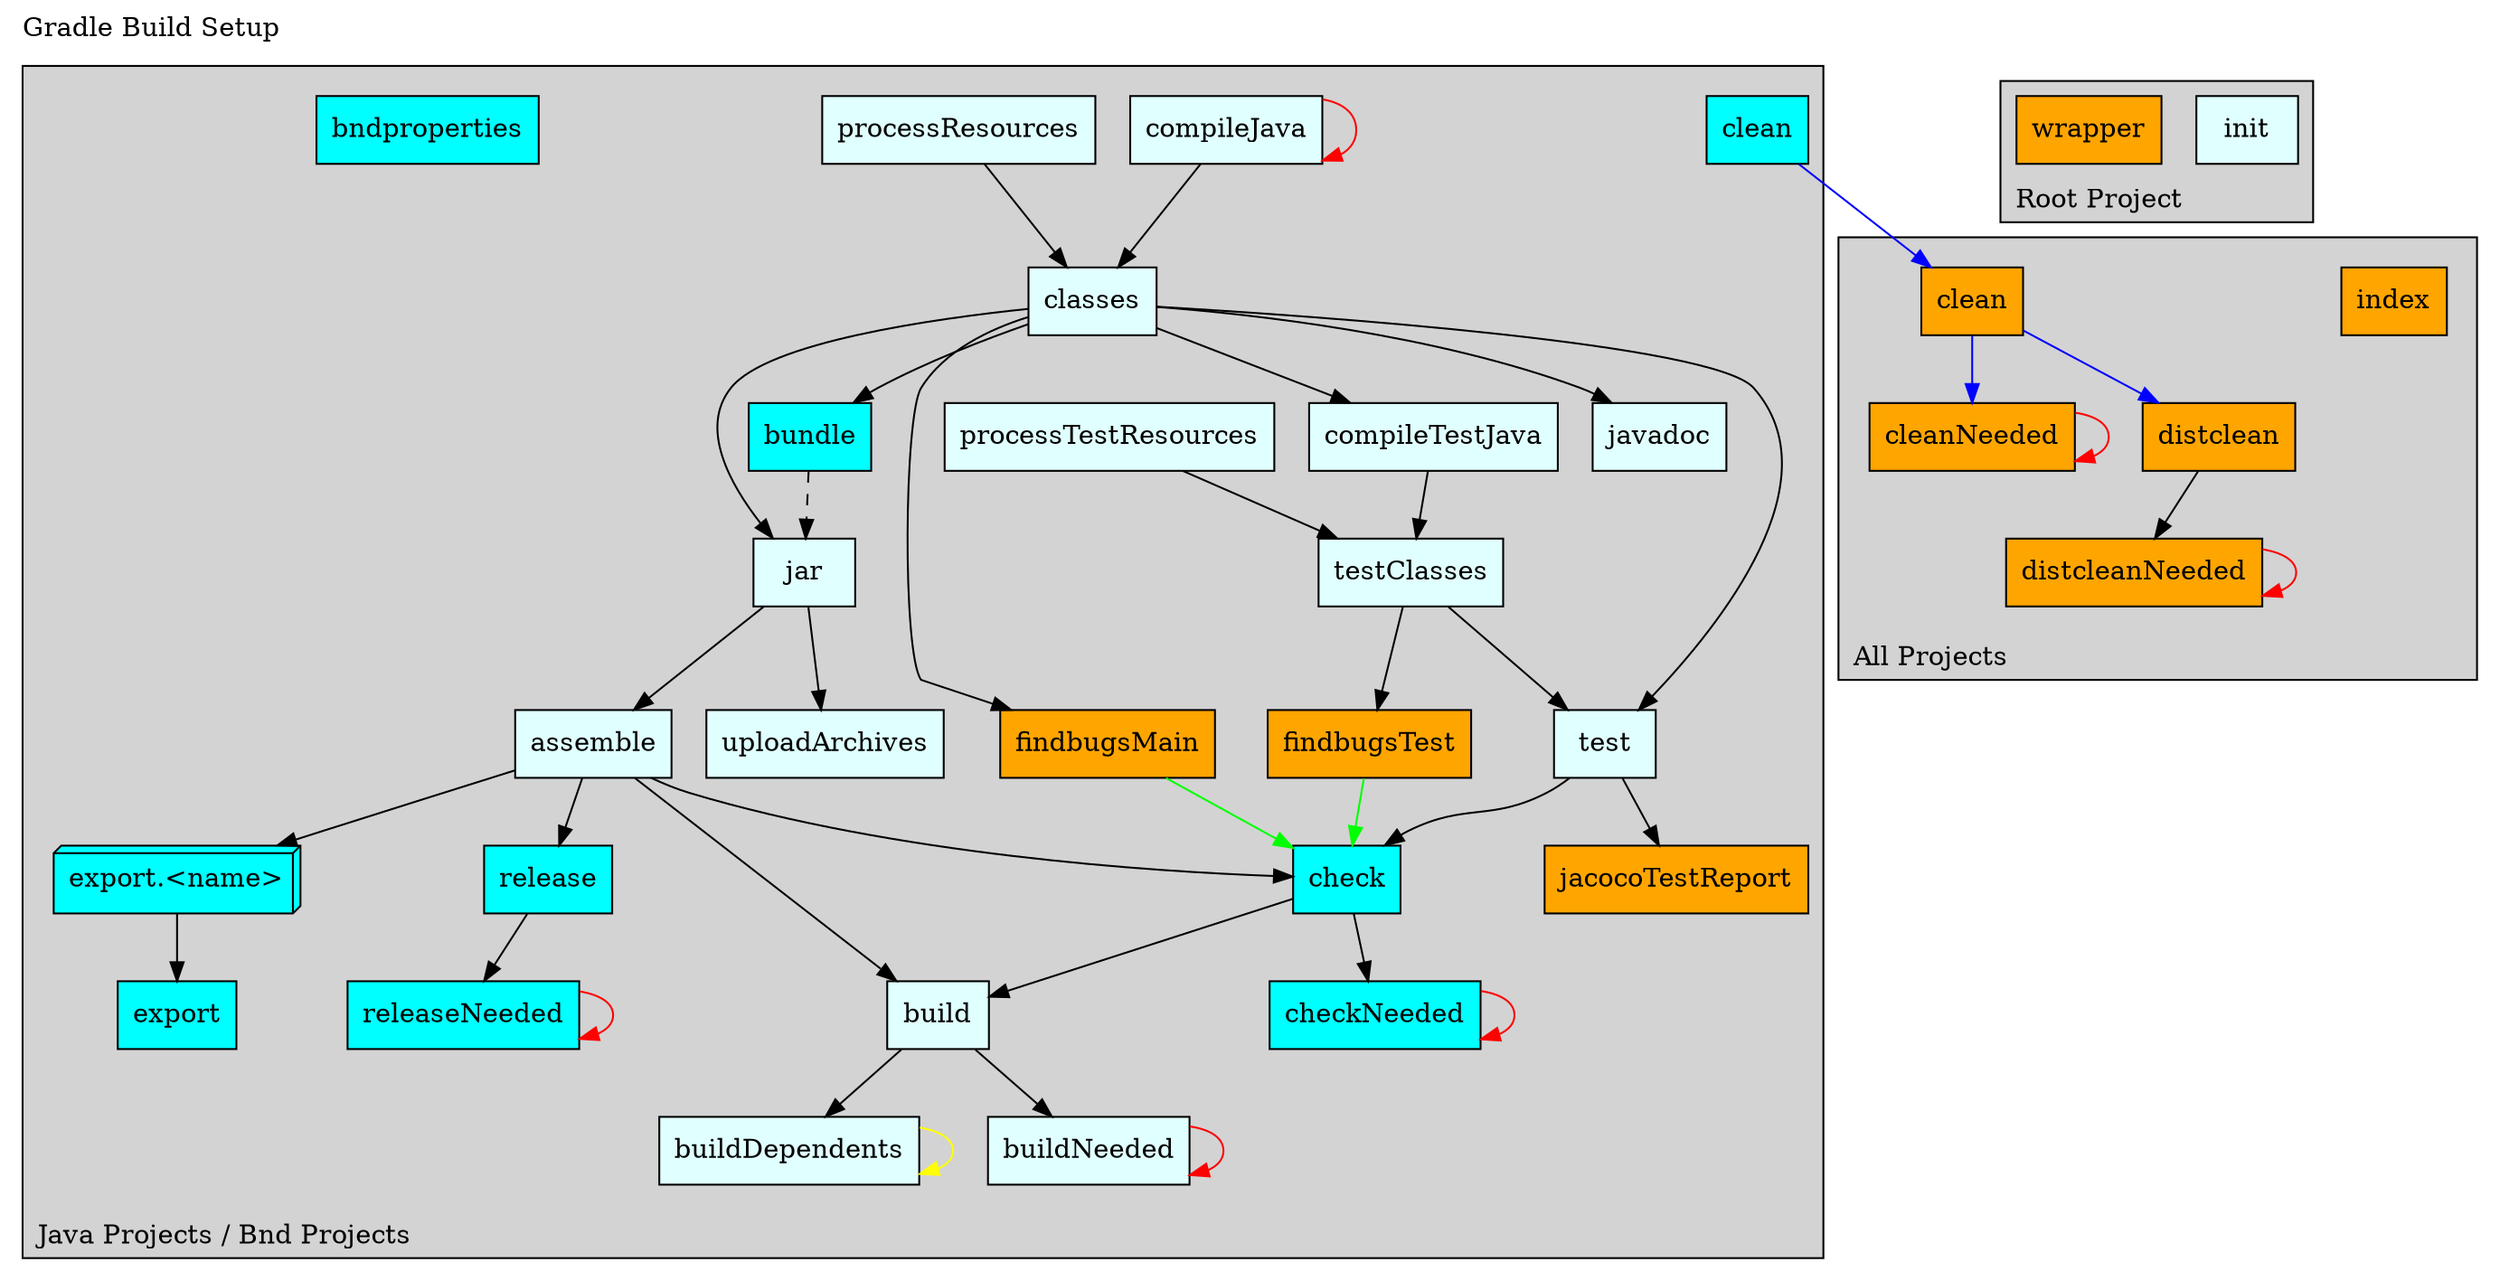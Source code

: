 /*
 * WARNING
 *
 * This file is maintained automatically by Bndtools.
 * You should not edit it.
 *
 * See the BUILDING-GRADLE.md document in the root project for more details.
 *
 * To create an SVG diagram from this file, install graphviz and run:
 *   dot -Tsvg "$1.dot" -o "$1.svg"   (on a Linux   machine)
 *   dot -Tsvg "%1.dot" -o "%1.svg"   (on a Windows machine)
 */


digraph GradleSetup {
  label="Gradle Build Setup"
  labelloc=t
  labeljust=l

  subgraph cluster1 {
    label="Java Projects / Bnd Projects";
    labelloc=b
    labeljust=l
    style=filled;
    fillcolor=lightgrey;
    color=black;

    subgraph cluster101 {
      label="";
      style=invis;
      compileJava          [shape=box, style=filled, fillcolor=lightcyan, label="compileJava"         ]
      processResources     [shape=box, style=filled, fillcolor=lightcyan, label="processResources"    ]
      classes              [shape=box, style=filled, fillcolor=lightcyan, label="classes"             ]
    }

    subgraph cluster102 {
      label="";
      style=invis;
      jar                  [shape=box, style=filled, fillcolor=lightcyan, label="jar"                 ]
      bundle               [shape=box, style=filled, fillcolor=cyan     , label="bundle"              ]
    }

    subgraph cluster103 {
      label="";
      style=invis;
      compileTestJava      [shape=box, style=filled, fillcolor=lightcyan, label="compileTestJava"     ]
      processTestResources [shape=box, style=filled, fillcolor=lightcyan, label="processTestResources"]
      testClasses          [shape=box, style=filled, fillcolor=lightcyan, label="testClasses"         ]
    }

    subgraph cluster104 {
      label="";
      style=invis;
      test                 [shape=box, style=filled, fillcolor=lightcyan, label="test"                ]
    }

    subgraph cluster105 {
      label="";
      style=invis;
      uploadArchives       [shape=box, style=filled, fillcolor=lightcyan, label="uploadArchives"      ]
      assemble             [shape=box, style=filled, fillcolor=lightcyan, label="assemble"            ]
    }

    subgraph cluster106 {
      label="";
      style=invis;
      check                [shape=box, style=filled, fillcolor=cyan     , label="check"               ]
      checkNeeded          [shape=box, style=filled, fillcolor=cyan     , label="checkNeeded"         ]
    }

    subgraph cluster107 {
      label="";
      style=invis;
      release              [shape=box, style=filled, fillcolor=cyan     , label="release"             ]
      releaseNeeded        [shape=box, style=filled, fillcolor=cyan     , label="releaseNeeded"       ]
    }

    subgraph cluster108 {
      label="";
      style=invis;
      exportX              [shape=box3d, style=filled, fillcolor=cyan   , label="export.<name>"       ]
      export               [shape=box  , style=filled, fillcolor=cyan   , label="export"              ]
    }

    subgraph cluster109 {
      label="";
      style=invis;
      build                [shape=box, style=filled, fillcolor=lightcyan, label="build"               ]
      buildDependents      [shape=box, style=filled, fillcolor=lightcyan, label="buildDependents"     ]
      buildNeeded          [shape=box, style=filled, fillcolor=lightcyan, label="buildNeeded"         ]
    }

    subgraph cluster110 {
      label="";
      style=invis;
    }

    javadoc                [shape=box, style=filled, fillcolor=lightcyan, label="javadoc"             ]

    clean                  [shape=box, style=filled, fillcolor=cyan     , label="clean"               ]
    bndproperties          [shape=box, style=filled, fillcolor=cyan     , label="bndproperties"       ]
    jacocoTestReport       [shape=box, style=filled, fillcolor=orange   , label="jacocoTestReport"    ]
    findbugsMain           [shape=box, style=filled, fillcolor=orange   , label="findbugsMain"        ]
    findbugsTest           [shape=box, style=filled, fillcolor=orange   , label="findbugsTest"        ]

    compileJava            -> classes
    processResources       -> classes
    classes                -> javadoc
    classes                -> compileTestJava
    classes                -> jar
    classes                -> test
    compileTestJava        -> testClasses
    processTestResources   -> testClasses
    jar                    -> uploadArchives
    jar                    -> assemble
    testClasses            -> test
    assemble               -> build
    assemble               -> check
    test                   -> check
    check                  -> checkNeeded
    checkNeeded            -> checkNeeded        [color=red   ]
    check                  -> build
    build                  -> buildDependents
    buildDependents        -> buildDependents    [color=yellow]
    build                  -> buildNeeded
    buildNeeded            -> buildNeeded        [color=red   ]

    classes                -> bundle
    bundle                 -> jar                [style=dashed]
    compileJava            -> compileJava        [color=red   ]
    assemble               -> release
    assemble               -> exportX
    exportX                -> export
    release                -> releaseNeeded
    releaseNeeded          -> releaseNeeded      [color=red   ]

    classes                -> findbugsMain
    testClasses            -> findbugsTest
    findbugsMain           -> check              [color=green ]
    findbugsTest           -> check              [color=green ]
    test                   -> jacocoTestReport
  }


  subgraph cluster2 {
    label="Root Project";
    labelloc=b
    labeljust=l
    style=filled;
    fillcolor=lightgrey;
    color=black;

    init                   [shape=box, style=filled, fillcolor=lightcyan, label="init"                ]
    wrapper                [shape=box, style=filled, fillcolor=orange   , label="wrapper"             ]
  }


  subgraph cluster3 {
    label="All Projects";
    labelloc=b
    labeljust=l
    style=filled;
    fillcolor=lightgrey;
    color=black;

    subgraph cluster301 {
      label="";
      style=invis;
      index                [shape=box, style=filled, fillcolor=orange   , label="index"               ]
    }

    subgraph cluster302 {
      label="";
      style=invis;
      cleanAll             [shape=box, style=filled, fillcolor=orange   , label="clean"               ]
      cleanAllNeeded       [shape=box, style=filled, fillcolor=orange   , label="cleanNeeded"         ]
      distclean            [shape=box, style=filled, fillcolor=orange   , label="distclean"           ]
      distcleanNeeded      [shape=box, style=filled, fillcolor=orange   , label="distcleanNeeded"     ]
    }

    clean                  -> cleanAll           [color=blue  ]
    cleanAll               -> cleanAllNeeded     [color=blue  ]
    cleanAllNeeded         -> cleanAllNeeded     [color=red   ]
    cleanAll               -> distclean          [color=blue  ]
    distclean              -> distcleanNeeded
    distcleanNeeded        -> distcleanNeeded    [color=red   ]
  }
}
